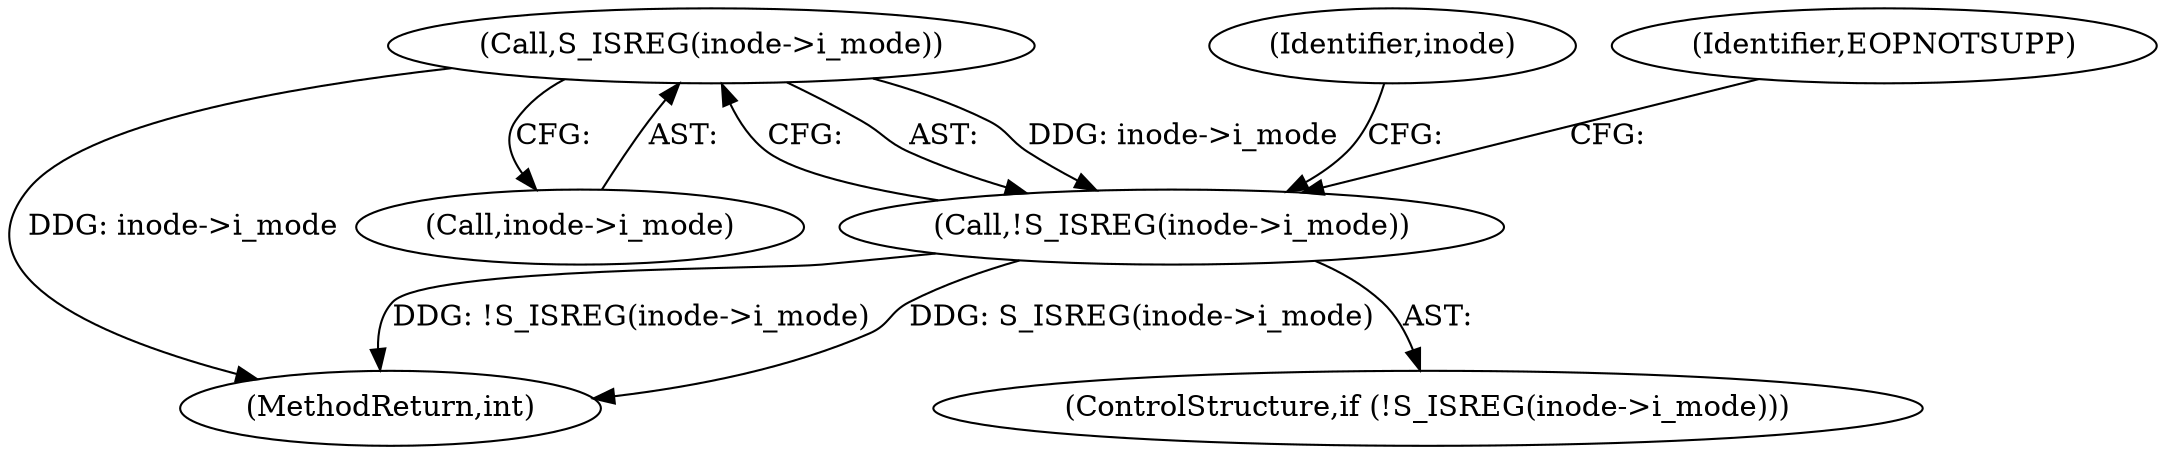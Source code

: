 digraph "0_linux_ea3d7209ca01da209cda6f0dea8be9cc4b7a933b_6@pointer" {
"1000137" [label="(Call,S_ISREG(inode->i_mode))"];
"1000136" [label="(Call,!S_ISREG(inode->i_mode))"];
"1000135" [label="(ControlStructure,if (!S_ISREG(inode->i_mode)))"];
"1000430" [label="(MethodReturn,int)"];
"1000145" [label="(Identifier,inode)"];
"1000138" [label="(Call,inode->i_mode)"];
"1000143" [label="(Identifier,EOPNOTSUPP)"];
"1000136" [label="(Call,!S_ISREG(inode->i_mode))"];
"1000137" [label="(Call,S_ISREG(inode->i_mode))"];
"1000137" -> "1000136"  [label="AST: "];
"1000137" -> "1000138"  [label="CFG: "];
"1000138" -> "1000137"  [label="AST: "];
"1000136" -> "1000137"  [label="CFG: "];
"1000137" -> "1000430"  [label="DDG: inode->i_mode"];
"1000137" -> "1000136"  [label="DDG: inode->i_mode"];
"1000136" -> "1000135"  [label="AST: "];
"1000143" -> "1000136"  [label="CFG: "];
"1000145" -> "1000136"  [label="CFG: "];
"1000136" -> "1000430"  [label="DDG: !S_ISREG(inode->i_mode)"];
"1000136" -> "1000430"  [label="DDG: S_ISREG(inode->i_mode)"];
}
